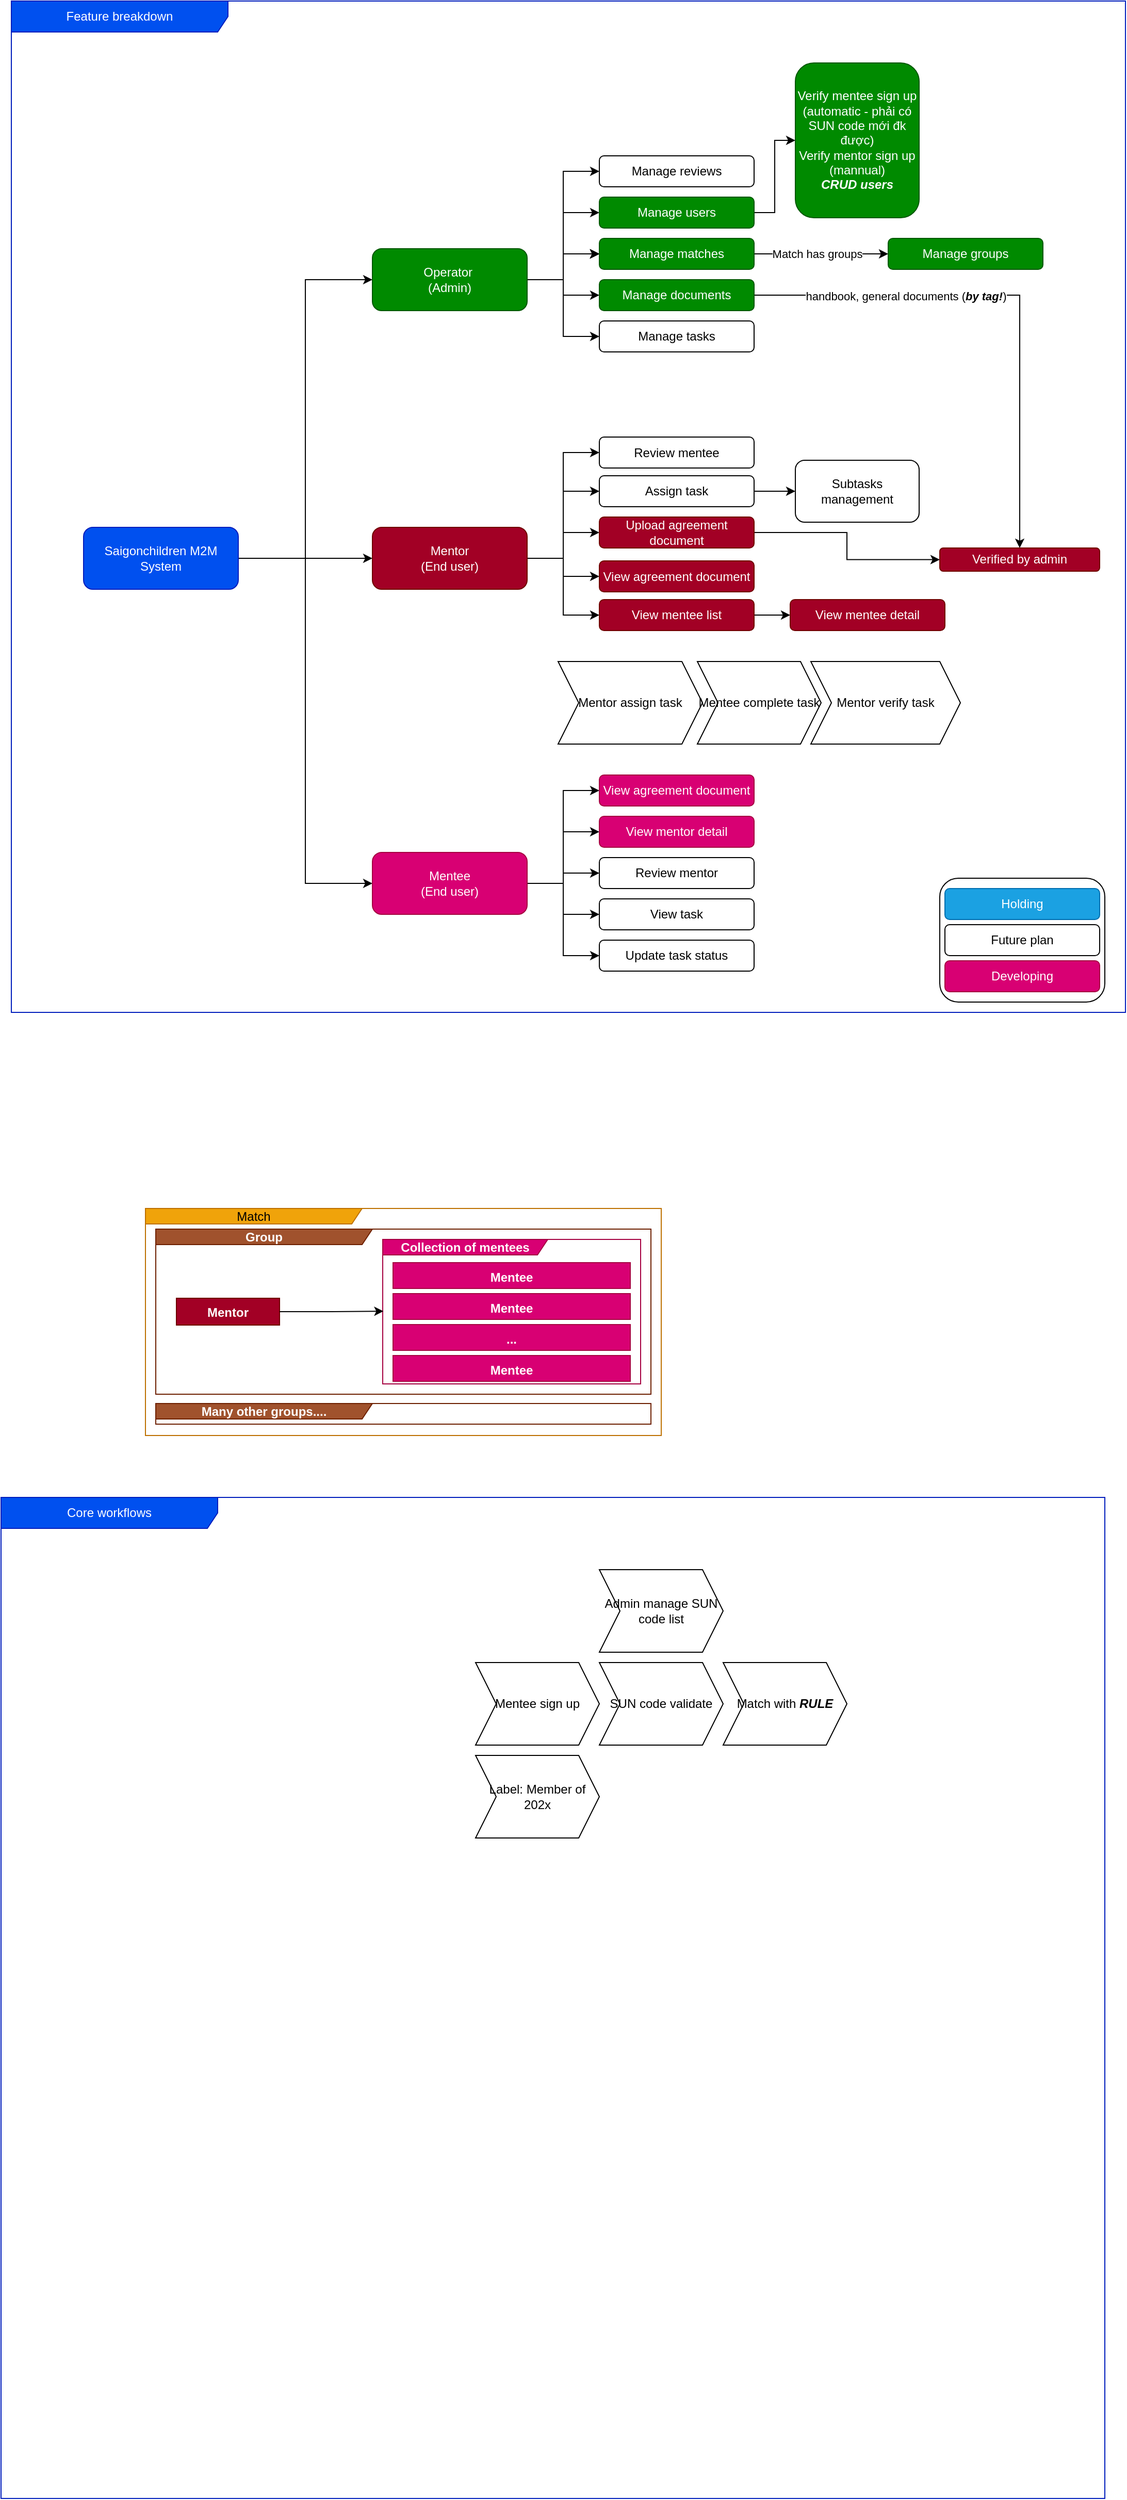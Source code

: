 <mxfile version="26.0.12">
  <diagram name="Page-1" id="9zVKBY60DjA3LiJ9msCD">
    <mxGraphModel dx="2128" dy="1948" grid="1" gridSize="10" guides="1" tooltips="1" connect="1" arrows="1" fold="1" page="1" pageScale="1" pageWidth="827" pageHeight="1169" math="0" shadow="0">
      <root>
        <mxCell id="0" />
        <mxCell id="1" parent="0" />
        <mxCell id="8xedd0uy6txZsNd1IDv_-13" value="" style="rounded=1;whiteSpace=wrap;html=1;" vertex="1" parent="1">
          <mxGeometry x="760" y="640" width="160" height="120" as="geometry" />
        </mxCell>
        <mxCell id="8znH28T3EN4sUPZHB0bJ-5" style="edgeStyle=orthogonalEdgeStyle;rounded=0;orthogonalLoop=1;jettySize=auto;html=1;entryX=0;entryY=0.5;entryDx=0;entryDy=0;" parent="1" source="8znH28T3EN4sUPZHB0bJ-1" target="8znH28T3EN4sUPZHB0bJ-2" edge="1">
          <mxGeometry relative="1" as="geometry" />
        </mxCell>
        <mxCell id="8znH28T3EN4sUPZHB0bJ-32" style="edgeStyle=orthogonalEdgeStyle;rounded=0;orthogonalLoop=1;jettySize=auto;html=1;entryX=0;entryY=0.5;entryDx=0;entryDy=0;" parent="1" source="8znH28T3EN4sUPZHB0bJ-1" target="8znH28T3EN4sUPZHB0bJ-30" edge="1">
          <mxGeometry relative="1" as="geometry" />
        </mxCell>
        <mxCell id="8znH28T3EN4sUPZHB0bJ-60" style="edgeStyle=orthogonalEdgeStyle;rounded=0;orthogonalLoop=1;jettySize=auto;html=1;entryX=0;entryY=0.5;entryDx=0;entryDy=0;" parent="1" source="8znH28T3EN4sUPZHB0bJ-1" target="8znH28T3EN4sUPZHB0bJ-31" edge="1">
          <mxGeometry relative="1" as="geometry" />
        </mxCell>
        <mxCell id="8znH28T3EN4sUPZHB0bJ-1" value="Saigonchildren M2M&lt;div&gt;System&lt;/div&gt;" style="rounded=1;whiteSpace=wrap;html=1;fillColor=#0050ef;fontColor=#ffffff;strokeColor=#001DBC;" parent="1" vertex="1">
          <mxGeometry x="-70" y="300" width="150" height="60" as="geometry" />
        </mxCell>
        <mxCell id="8znH28T3EN4sUPZHB0bJ-24" style="edgeStyle=orthogonalEdgeStyle;rounded=0;orthogonalLoop=1;jettySize=auto;html=1;entryX=0;entryY=0.5;entryDx=0;entryDy=0;" parent="1" source="8znH28T3EN4sUPZHB0bJ-2" target="8znH28T3EN4sUPZHB0bJ-14" edge="1">
          <mxGeometry relative="1" as="geometry" />
        </mxCell>
        <mxCell id="8znH28T3EN4sUPZHB0bJ-27" style="edgeStyle=orthogonalEdgeStyle;rounded=0;orthogonalLoop=1;jettySize=auto;html=1;entryX=0;entryY=0.5;entryDx=0;entryDy=0;" parent="1" source="8znH28T3EN4sUPZHB0bJ-2" target="8znH28T3EN4sUPZHB0bJ-26" edge="1">
          <mxGeometry relative="1" as="geometry">
            <mxPoint x="420" y="150" as="targetPoint" />
          </mxGeometry>
        </mxCell>
        <mxCell id="8znH28T3EN4sUPZHB0bJ-29" style="edgeStyle=orthogonalEdgeStyle;rounded=0;orthogonalLoop=1;jettySize=auto;html=1;entryX=0;entryY=0.5;entryDx=0;entryDy=0;" parent="1" source="8znH28T3EN4sUPZHB0bJ-2" target="8znH28T3EN4sUPZHB0bJ-28" edge="1">
          <mxGeometry relative="1" as="geometry" />
        </mxCell>
        <mxCell id="8znH28T3EN4sUPZHB0bJ-66" value="" style="edgeStyle=orthogonalEdgeStyle;rounded=0;orthogonalLoop=1;jettySize=auto;html=1;" parent="1" source="8znH28T3EN4sUPZHB0bJ-2" target="8znH28T3EN4sUPZHB0bJ-26" edge="1">
          <mxGeometry relative="1" as="geometry" />
        </mxCell>
        <mxCell id="8znH28T3EN4sUPZHB0bJ-67" value="" style="edgeStyle=orthogonalEdgeStyle;rounded=0;orthogonalLoop=1;jettySize=auto;html=1;" parent="1" source="8znH28T3EN4sUPZHB0bJ-2" target="8znH28T3EN4sUPZHB0bJ-26" edge="1">
          <mxGeometry relative="1" as="geometry" />
        </mxCell>
        <mxCell id="8znH28T3EN4sUPZHB0bJ-68" value="" style="edgeStyle=orthogonalEdgeStyle;rounded=0;orthogonalLoop=1;jettySize=auto;html=1;" parent="1" source="8znH28T3EN4sUPZHB0bJ-2" target="8znH28T3EN4sUPZHB0bJ-26" edge="1">
          <mxGeometry relative="1" as="geometry" />
        </mxCell>
        <mxCell id="8znH28T3EN4sUPZHB0bJ-69" value="" style="edgeStyle=orthogonalEdgeStyle;rounded=0;orthogonalLoop=1;jettySize=auto;html=1;" parent="1" source="8znH28T3EN4sUPZHB0bJ-2" target="8znH28T3EN4sUPZHB0bJ-26" edge="1">
          <mxGeometry relative="1" as="geometry" />
        </mxCell>
        <mxCell id="8znH28T3EN4sUPZHB0bJ-77" style="edgeStyle=orthogonalEdgeStyle;rounded=0;orthogonalLoop=1;jettySize=auto;html=1;entryX=0;entryY=0.5;entryDx=0;entryDy=0;" parent="1" source="8znH28T3EN4sUPZHB0bJ-2" target="8znH28T3EN4sUPZHB0bJ-76" edge="1">
          <mxGeometry relative="1" as="geometry" />
        </mxCell>
        <mxCell id="8znH28T3EN4sUPZHB0bJ-90" style="edgeStyle=orthogonalEdgeStyle;rounded=0;orthogonalLoop=1;jettySize=auto;html=1;entryX=0;entryY=0.5;entryDx=0;entryDy=0;" parent="1" source="8znH28T3EN4sUPZHB0bJ-2" target="8znH28T3EN4sUPZHB0bJ-89" edge="1">
          <mxGeometry relative="1" as="geometry" />
        </mxCell>
        <mxCell id="8znH28T3EN4sUPZHB0bJ-2" value="Operator&amp;nbsp;&lt;div&gt;(Admin)&lt;/div&gt;" style="rounded=1;whiteSpace=wrap;html=1;fillColor=#008a00;fontColor=#ffffff;strokeColor=#005700;" parent="1" vertex="1">
          <mxGeometry x="210" y="30" width="150" height="60" as="geometry" />
        </mxCell>
        <mxCell id="8xedd0uy6txZsNd1IDv_-25" value="" style="edgeStyle=orthogonalEdgeStyle;rounded=0;orthogonalLoop=1;jettySize=auto;html=1;" edge="1" parent="1" source="8znH28T3EN4sUPZHB0bJ-14" target="8xedd0uy6txZsNd1IDv_-24">
          <mxGeometry relative="1" as="geometry" />
        </mxCell>
        <mxCell id="8znH28T3EN4sUPZHB0bJ-14" value="Manage users" style="rounded=1;whiteSpace=wrap;html=1;fillColor=#008a00;fontColor=#ffffff;strokeColor=#005700;" parent="1" vertex="1">
          <mxGeometry x="430" y="-20" width="150" height="30" as="geometry" />
        </mxCell>
        <mxCell id="8znH28T3EN4sUPZHB0bJ-42" value="" style="edgeStyle=orthogonalEdgeStyle;rounded=0;orthogonalLoop=1;jettySize=auto;html=1;" parent="1" source="8znH28T3EN4sUPZHB0bJ-26" target="8znH28T3EN4sUPZHB0bJ-41" edge="1">
          <mxGeometry relative="1" as="geometry" />
        </mxCell>
        <mxCell id="8znH28T3EN4sUPZHB0bJ-43" value="Match has groups" style="edgeLabel;html=1;align=center;verticalAlign=middle;resizable=0;points=[];" parent="8znH28T3EN4sUPZHB0bJ-42" vertex="1" connectable="0">
          <mxGeometry x="-0.224" y="1" relative="1" as="geometry">
            <mxPoint x="10" y="1" as="offset" />
          </mxGeometry>
        </mxCell>
        <mxCell id="8znH28T3EN4sUPZHB0bJ-26" value="Manage matches" style="rounded=1;whiteSpace=wrap;html=1;fillColor=#008a00;fontColor=#ffffff;strokeColor=#005700;" parent="1" vertex="1">
          <mxGeometry x="430" y="20" width="150" height="30" as="geometry" />
        </mxCell>
        <mxCell id="8xedd0uy6txZsNd1IDv_-3" style="edgeStyle=orthogonalEdgeStyle;rounded=0;orthogonalLoop=1;jettySize=auto;html=1;" edge="1" parent="1" source="8znH28T3EN4sUPZHB0bJ-28" target="8xedd0uy6txZsNd1IDv_-1">
          <mxGeometry relative="1" as="geometry" />
        </mxCell>
        <mxCell id="8xedd0uy6txZsNd1IDv_-39" value="handbook, general documents (&lt;b&gt;&lt;i&gt;by tag!&lt;/i&gt;&lt;/b&gt;)" style="edgeLabel;html=1;align=center;verticalAlign=middle;resizable=0;points=[];" vertex="1" connectable="0" parent="8xedd0uy6txZsNd1IDv_-3">
          <mxGeometry x="-0.415" y="-1" relative="1" as="geometry">
            <mxPoint as="offset" />
          </mxGeometry>
        </mxCell>
        <mxCell id="8znH28T3EN4sUPZHB0bJ-28" value="Manage&amp;nbsp;&lt;span style=&quot;background-color: transparent; color: light-dark(rgb(255, 255, 255), rgb(18, 18, 18));&quot;&gt;documents&lt;/span&gt;" style="rounded=1;whiteSpace=wrap;html=1;fillColor=#008a00;fontColor=#ffffff;strokeColor=#005700;" parent="1" vertex="1">
          <mxGeometry x="430" y="60" width="150" height="30" as="geometry" />
        </mxCell>
        <mxCell id="8znH28T3EN4sUPZHB0bJ-35" value="" style="edgeStyle=orthogonalEdgeStyle;rounded=0;orthogonalLoop=1;jettySize=auto;html=1;entryX=0;entryY=0.5;entryDx=0;entryDy=0;" parent="1" source="8znH28T3EN4sUPZHB0bJ-30" target="8znH28T3EN4sUPZHB0bJ-36" edge="1">
          <mxGeometry relative="1" as="geometry">
            <mxPoint x="440" y="320.029" as="targetPoint" />
          </mxGeometry>
        </mxCell>
        <mxCell id="8znH28T3EN4sUPZHB0bJ-65" style="edgeStyle=orthogonalEdgeStyle;rounded=0;orthogonalLoop=1;jettySize=auto;html=1;entryX=0;entryY=0.5;entryDx=0;entryDy=0;" parent="1" source="8znH28T3EN4sUPZHB0bJ-30" target="8znH28T3EN4sUPZHB0bJ-62" edge="1">
          <mxGeometry relative="1" as="geometry" />
        </mxCell>
        <mxCell id="8znH28T3EN4sUPZHB0bJ-75" style="edgeStyle=orthogonalEdgeStyle;rounded=0;orthogonalLoop=1;jettySize=auto;html=1;entryX=0;entryY=0.5;entryDx=0;entryDy=0;" parent="1" source="8znH28T3EN4sUPZHB0bJ-30" target="8znH28T3EN4sUPZHB0bJ-74" edge="1">
          <mxGeometry relative="1" as="geometry" />
        </mxCell>
        <mxCell id="8znH28T3EN4sUPZHB0bJ-84" value="" style="edgeStyle=orthogonalEdgeStyle;rounded=0;orthogonalLoop=1;jettySize=auto;html=1;entryX=0;entryY=0.5;entryDx=0;entryDy=0;" parent="1" source="8znH28T3EN4sUPZHB0bJ-30" target="8znH28T3EN4sUPZHB0bJ-37" edge="1">
          <mxGeometry relative="1" as="geometry" />
        </mxCell>
        <mxCell id="8znH28T3EN4sUPZHB0bJ-86" style="edgeStyle=orthogonalEdgeStyle;rounded=0;orthogonalLoop=1;jettySize=auto;html=1;entryX=0;entryY=0.5;entryDx=0;entryDy=0;" parent="1" source="8znH28T3EN4sUPZHB0bJ-30" target="8znH28T3EN4sUPZHB0bJ-85" edge="1">
          <mxGeometry relative="1" as="geometry" />
        </mxCell>
        <mxCell id="8znH28T3EN4sUPZHB0bJ-30" value="Mentor&lt;br&gt;(End user)" style="rounded=1;whiteSpace=wrap;html=1;fillColor=#a20025;fontColor=#ffffff;strokeColor=#6F0000;" parent="1" vertex="1">
          <mxGeometry x="210" y="300" width="150" height="60" as="geometry" />
        </mxCell>
        <mxCell id="8znH28T3EN4sUPZHB0bJ-59" style="edgeStyle=orthogonalEdgeStyle;rounded=0;orthogonalLoop=1;jettySize=auto;html=1;entryX=0;entryY=0.5;entryDx=0;entryDy=0;" parent="1" source="8znH28T3EN4sUPZHB0bJ-31" target="8znH28T3EN4sUPZHB0bJ-56" edge="1">
          <mxGeometry relative="1" as="geometry" />
        </mxCell>
        <mxCell id="8znH28T3EN4sUPZHB0bJ-80" style="edgeStyle=orthogonalEdgeStyle;rounded=0;orthogonalLoop=1;jettySize=auto;html=1;entryX=0;entryY=0.5;entryDx=0;entryDy=0;" parent="1" source="8znH28T3EN4sUPZHB0bJ-31" target="8znH28T3EN4sUPZHB0bJ-79" edge="1">
          <mxGeometry relative="1" as="geometry" />
        </mxCell>
        <mxCell id="8znH28T3EN4sUPZHB0bJ-82" style="edgeStyle=orthogonalEdgeStyle;rounded=0;orthogonalLoop=1;jettySize=auto;html=1;entryX=0;entryY=0.5;entryDx=0;entryDy=0;" parent="1" source="8znH28T3EN4sUPZHB0bJ-31" target="8znH28T3EN4sUPZHB0bJ-81" edge="1">
          <mxGeometry relative="1" as="geometry" />
        </mxCell>
        <mxCell id="8znH28T3EN4sUPZHB0bJ-88" style="edgeStyle=orthogonalEdgeStyle;rounded=0;orthogonalLoop=1;jettySize=auto;html=1;entryX=0;entryY=0.5;entryDx=0;entryDy=0;" parent="1" source="8znH28T3EN4sUPZHB0bJ-31" target="8znH28T3EN4sUPZHB0bJ-87" edge="1">
          <mxGeometry relative="1" as="geometry" />
        </mxCell>
        <mxCell id="8xedd0uy6txZsNd1IDv_-8" style="edgeStyle=orthogonalEdgeStyle;rounded=0;orthogonalLoop=1;jettySize=auto;html=1;entryX=0;entryY=0.5;entryDx=0;entryDy=0;" edge="1" parent="1" source="8znH28T3EN4sUPZHB0bJ-31" target="8znH28T3EN4sUPZHB0bJ-54">
          <mxGeometry relative="1" as="geometry" />
        </mxCell>
        <mxCell id="8znH28T3EN4sUPZHB0bJ-31" value="Mentee&lt;br&gt;(End user)" style="rounded=1;whiteSpace=wrap;html=1;fillColor=#d80073;fontColor=#ffffff;strokeColor=#A50040;" parent="1" vertex="1">
          <mxGeometry x="210" y="615" width="150" height="60" as="geometry" />
        </mxCell>
        <mxCell id="8znH28T3EN4sUPZHB0bJ-36" value="View agreement document" style="rounded=1;whiteSpace=wrap;html=1;fillColor=#a20025;fontColor=#ffffff;strokeColor=#6F0000;" parent="1" vertex="1">
          <mxGeometry x="430" y="332.5" width="150" height="30" as="geometry" />
        </mxCell>
        <mxCell id="8xedd0uy6txZsNd1IDv_-9" style="edgeStyle=orthogonalEdgeStyle;rounded=0;orthogonalLoop=1;jettySize=auto;html=1;entryX=0;entryY=0.5;entryDx=0;entryDy=0;" edge="1" parent="1" source="8znH28T3EN4sUPZHB0bJ-37" target="8znH28T3EN4sUPZHB0bJ-45">
          <mxGeometry relative="1" as="geometry" />
        </mxCell>
        <mxCell id="8znH28T3EN4sUPZHB0bJ-37" value="View mentee list" style="rounded=1;whiteSpace=wrap;html=1;fillColor=#a20025;fontColor=#ffffff;strokeColor=#6F0000;" parent="1" vertex="1">
          <mxGeometry x="430" y="370" width="150" height="30" as="geometry" />
        </mxCell>
        <mxCell id="8znH28T3EN4sUPZHB0bJ-41" value="Manage groups" style="rounded=1;whiteSpace=wrap;html=1;fillColor=#008a00;fontColor=#ffffff;strokeColor=#005700;" parent="1" vertex="1">
          <mxGeometry x="710" y="20" width="150" height="30" as="geometry" />
        </mxCell>
        <mxCell id="8znH28T3EN4sUPZHB0bJ-45" value="View mentee detail" style="rounded=1;whiteSpace=wrap;html=1;fillColor=#a20025;fontColor=#ffffff;strokeColor=#6F0000;" parent="1" vertex="1">
          <mxGeometry x="615" y="370" width="150" height="30" as="geometry" />
        </mxCell>
        <mxCell id="8znH28T3EN4sUPZHB0bJ-54" value="View agreement document" style="rounded=1;whiteSpace=wrap;html=1;fillColor=#d80073;fontColor=#ffffff;strokeColor=#A50040;" parent="1" vertex="1">
          <mxGeometry x="430" y="540" width="150" height="30" as="geometry" />
        </mxCell>
        <mxCell id="8znH28T3EN4sUPZHB0bJ-56" value="View mentor detail" style="rounded=1;whiteSpace=wrap;html=1;fillColor=#d80073;fontColor=#ffffff;strokeColor=#A50040;" parent="1" vertex="1">
          <mxGeometry x="430" y="580" width="150" height="30" as="geometry" />
        </mxCell>
        <mxCell id="8xedd0uy6txZsNd1IDv_-2" value="" style="edgeStyle=orthogonalEdgeStyle;rounded=0;orthogonalLoop=1;jettySize=auto;html=1;" edge="1" parent="1" source="8znH28T3EN4sUPZHB0bJ-62" target="8xedd0uy6txZsNd1IDv_-1">
          <mxGeometry relative="1" as="geometry" />
        </mxCell>
        <mxCell id="8znH28T3EN4sUPZHB0bJ-62" value="Upload agreement document" style="rounded=1;whiteSpace=wrap;html=1;fillColor=#a20025;fontColor=#ffffff;strokeColor=#6F0000;" parent="1" vertex="1">
          <mxGeometry x="430" y="290" width="150" height="30" as="geometry" />
        </mxCell>
        <mxCell id="8xedd0uy6txZsNd1IDv_-16" value="" style="edgeStyle=orthogonalEdgeStyle;rounded=0;orthogonalLoop=1;jettySize=auto;html=1;" edge="1" parent="1" source="8znH28T3EN4sUPZHB0bJ-74" target="8xedd0uy6txZsNd1IDv_-15">
          <mxGeometry relative="1" as="geometry" />
        </mxCell>
        <mxCell id="8znH28T3EN4sUPZHB0bJ-74" value="Assign task" style="rounded=1;whiteSpace=wrap;html=1;" parent="1" vertex="1">
          <mxGeometry x="430" y="250" width="150" height="30" as="geometry" />
        </mxCell>
        <mxCell id="8znH28T3EN4sUPZHB0bJ-76" value="Manage tasks" style="rounded=1;whiteSpace=wrap;html=1;" parent="1" vertex="1">
          <mxGeometry x="430" y="100" width="150" height="30" as="geometry" />
        </mxCell>
        <mxCell id="8znH28T3EN4sUPZHB0bJ-79" value="View task" style="rounded=1;whiteSpace=wrap;html=1;" parent="1" vertex="1">
          <mxGeometry x="430" y="660" width="150" height="30" as="geometry" />
        </mxCell>
        <mxCell id="8znH28T3EN4sUPZHB0bJ-81" value="Update task status" style="rounded=1;whiteSpace=wrap;html=1;" parent="1" vertex="1">
          <mxGeometry x="430" y="700" width="150" height="30" as="geometry" />
        </mxCell>
        <mxCell id="8znH28T3EN4sUPZHB0bJ-85" value="Review mentee" style="rounded=1;whiteSpace=wrap;html=1;" parent="1" vertex="1">
          <mxGeometry x="430" y="212.5" width="150" height="30" as="geometry" />
        </mxCell>
        <mxCell id="8znH28T3EN4sUPZHB0bJ-87" value="Review mentor" style="rounded=1;whiteSpace=wrap;html=1;" parent="1" vertex="1">
          <mxGeometry x="430" y="620" width="150" height="30" as="geometry" />
        </mxCell>
        <mxCell id="8znH28T3EN4sUPZHB0bJ-89" value="Manage reviews" style="rounded=1;whiteSpace=wrap;html=1;" parent="1" vertex="1">
          <mxGeometry x="430" y="-60" width="150" height="30" as="geometry" />
        </mxCell>
        <mxCell id="8znH28T3EN4sUPZHB0bJ-93" value="Feature breakdown" style="shape=umlFrame;whiteSpace=wrap;html=1;pointerEvents=0;width=210;height=30;fillColor=#0050ef;fontColor=#ffffff;strokeColor=#001DBC;" parent="1" vertex="1">
          <mxGeometry x="-140" y="-210" width="1080" height="980" as="geometry" />
        </mxCell>
        <mxCell id="8znH28T3EN4sUPZHB0bJ-114" value="Match" style="shape=umlFrame;whiteSpace=wrap;html=1;pointerEvents=0;width=210;height=15;fillColor=#f0a30a;fontColor=#000000;strokeColor=#BD7000;" parent="1" vertex="1">
          <mxGeometry x="-10" y="960" width="500" height="220" as="geometry" />
        </mxCell>
        <mxCell id="8znH28T3EN4sUPZHB0bJ-118" value="Mentor" style="text;strokeColor=#6F0000;fillColor=#a20025;align=center;verticalAlign=top;spacingLeft=4;spacingRight=4;overflow=hidden;rotatable=0;points=[[0,0.5],[1,0.5]];portConstraint=eastwest;whiteSpace=wrap;html=1;fontColor=#ffffff;fontStyle=1" parent="1" vertex="1">
          <mxGeometry x="20" y="1047" width="100" height="26" as="geometry" />
        </mxCell>
        <mxCell id="8znH28T3EN4sUPZHB0bJ-128" value="Collection of mentees" style="shape=umlFrame;whiteSpace=wrap;html=1;pointerEvents=0;width=160;height=15;fillColor=#d80073;fontColor=#ffffff;strokeColor=#A50040;fontStyle=1" parent="1" vertex="1">
          <mxGeometry x="220" y="990" width="250" height="140" as="geometry" />
        </mxCell>
        <mxCell id="8znH28T3EN4sUPZHB0bJ-135" value="" style="group;fontStyle=1" parent="1" vertex="1" connectable="0">
          <mxGeometry x="230" y="1012.5" width="230" height="115" as="geometry" />
        </mxCell>
        <mxCell id="8znH28T3EN4sUPZHB0bJ-130" value="Mentee" style="text;strokeColor=#A50040;fillColor=#d80073;align=center;verticalAlign=top;spacingLeft=4;spacingRight=4;overflow=hidden;rotatable=0;points=[[0,0.5],[1,0.5]];portConstraint=eastwest;whiteSpace=wrap;html=1;fontColor=#ffffff;fontStyle=1" parent="8znH28T3EN4sUPZHB0bJ-135" vertex="1">
          <mxGeometry width="230" height="25" as="geometry" />
        </mxCell>
        <mxCell id="8znH28T3EN4sUPZHB0bJ-132" value="..." style="text;strokeColor=#A50040;fillColor=#d80073;align=center;verticalAlign=top;spacingLeft=4;spacingRight=4;overflow=hidden;rotatable=0;points=[[0,0.5],[1,0.5]];portConstraint=eastwest;whiteSpace=wrap;html=1;fontColor=#ffffff;fontStyle=1" parent="8znH28T3EN4sUPZHB0bJ-135" vertex="1">
          <mxGeometry y="60" width="230" height="25" as="geometry" />
        </mxCell>
        <mxCell id="8znH28T3EN4sUPZHB0bJ-133" value="Mentee" style="text;strokeColor=#A50040;fillColor=#d80073;align=center;verticalAlign=top;spacingLeft=4;spacingRight=4;overflow=hidden;rotatable=0;points=[[0,0.5],[1,0.5]];portConstraint=eastwest;whiteSpace=wrap;html=1;fontColor=#ffffff;fontStyle=1" parent="8znH28T3EN4sUPZHB0bJ-135" vertex="1">
          <mxGeometry y="30" width="230" height="25" as="geometry" />
        </mxCell>
        <mxCell id="8znH28T3EN4sUPZHB0bJ-134" value="Mentee" style="text;strokeColor=#A50040;fillColor=#d80073;align=center;verticalAlign=top;spacingLeft=4;spacingRight=4;overflow=hidden;rotatable=0;points=[[0,0.5],[1,0.5]];portConstraint=eastwest;whiteSpace=wrap;html=1;fontColor=#ffffff;fontStyle=1" parent="8znH28T3EN4sUPZHB0bJ-135" vertex="1">
          <mxGeometry y="90" width="230" height="25" as="geometry" />
        </mxCell>
        <mxCell id="8znH28T3EN4sUPZHB0bJ-139" style="edgeStyle=orthogonalEdgeStyle;rounded=0;orthogonalLoop=1;jettySize=auto;html=1;entryX=0.003;entryY=0.497;entryDx=0;entryDy=0;entryPerimeter=0;fontStyle=1" parent="1" source="8znH28T3EN4sUPZHB0bJ-118" target="8znH28T3EN4sUPZHB0bJ-128" edge="1">
          <mxGeometry relative="1" as="geometry" />
        </mxCell>
        <mxCell id="8znH28T3EN4sUPZHB0bJ-141" value="Group" style="shape=umlFrame;whiteSpace=wrap;html=1;pointerEvents=0;width=210;height=15;fillColor=#a0522d;fontColor=#ffffff;strokeColor=#6D1F00;fontStyle=1" parent="1" vertex="1">
          <mxGeometry y="980" width="480" height="160" as="geometry" />
        </mxCell>
        <mxCell id="8znH28T3EN4sUPZHB0bJ-143" value="Many other groups...." style="shape=umlFrame;whiteSpace=wrap;html=1;pointerEvents=0;width=210;height=15;fillColor=#a0522d;fontColor=#ffffff;strokeColor=#6D1F00;fontStyle=1" parent="1" vertex="1">
          <mxGeometry y="1149" width="480" height="20" as="geometry" />
        </mxCell>
        <mxCell id="95qLPdirkcVenrKnkuxv-2" value="Core workflows" style="shape=umlFrame;whiteSpace=wrap;html=1;pointerEvents=0;width=210;height=30;fillColor=#0050ef;fontColor=#ffffff;strokeColor=#001DBC;" parent="1" vertex="1">
          <mxGeometry x="-150" y="1240" width="1070" height="970" as="geometry" />
        </mxCell>
        <mxCell id="8xedd0uy6txZsNd1IDv_-1" value="Verified by admin" style="whiteSpace=wrap;html=1;fillColor=#a20025;strokeColor=#6F0000;fontColor=#ffffff;rounded=1;" vertex="1" parent="1">
          <mxGeometry x="760" y="320" width="155" height="22.5" as="geometry" />
        </mxCell>
        <mxCell id="8xedd0uy6txZsNd1IDv_-11" value="Future plan" style="rounded=1;whiteSpace=wrap;html=1;" vertex="1" parent="1">
          <mxGeometry x="765" y="685" width="150" height="30" as="geometry" />
        </mxCell>
        <mxCell id="8xedd0uy6txZsNd1IDv_-12" value="Developing" style="rounded=1;whiteSpace=wrap;html=1;fillColor=#d80073;fontColor=#ffffff;strokeColor=#A50040;" vertex="1" parent="1">
          <mxGeometry x="765" y="720" width="150" height="30" as="geometry" />
        </mxCell>
        <mxCell id="8xedd0uy6txZsNd1IDv_-15" value="Subtasks management" style="whiteSpace=wrap;html=1;rounded=1;" vertex="1" parent="1">
          <mxGeometry x="620" y="235" width="120" height="60" as="geometry" />
        </mxCell>
        <mxCell id="8xedd0uy6txZsNd1IDv_-17" value="Mentor assign task" style="shape=step;perimeter=stepPerimeter;whiteSpace=wrap;html=1;fixedSize=1;" vertex="1" parent="1">
          <mxGeometry x="390" y="430" width="140" height="80" as="geometry" />
        </mxCell>
        <mxCell id="8xedd0uy6txZsNd1IDv_-18" value="Mentee complete task" style="shape=step;perimeter=stepPerimeter;whiteSpace=wrap;html=1;fixedSize=1;" vertex="1" parent="1">
          <mxGeometry x="525" y="430" width="120" height="80" as="geometry" />
        </mxCell>
        <mxCell id="8xedd0uy6txZsNd1IDv_-19" value="Mentor verify task" style="shape=step;perimeter=stepPerimeter;whiteSpace=wrap;html=1;fixedSize=1;" vertex="1" parent="1">
          <mxGeometry x="635" y="430" width="145" height="80" as="geometry" />
        </mxCell>
        <mxCell id="8xedd0uy6txZsNd1IDv_-23" value="Holding" style="rounded=1;whiteSpace=wrap;html=1;fillColor=#1ba1e2;fontColor=#ffffff;strokeColor=#006EAF;" vertex="1" parent="1">
          <mxGeometry x="765" y="650" width="150" height="30" as="geometry" />
        </mxCell>
        <mxCell id="8xedd0uy6txZsNd1IDv_-24" value="Verify mentee sign up (automatic - phải có SUN code mới đk được)&lt;div&gt;Verify mentor sign up (mannual)&lt;br&gt;&lt;b&gt;&lt;i&gt;CRUD users&lt;/i&gt;&lt;/b&gt;&lt;/div&gt;" style="whiteSpace=wrap;html=1;fillColor=#008a00;strokeColor=#005700;fontColor=#ffffff;rounded=1;" vertex="1" parent="1">
          <mxGeometry x="620" y="-150" width="120" height="150" as="geometry" />
        </mxCell>
        <mxCell id="8xedd0uy6txZsNd1IDv_-26" value="Mentee sign up" style="shape=step;perimeter=stepPerimeter;whiteSpace=wrap;html=1;fixedSize=1;" vertex="1" parent="1">
          <mxGeometry x="310" y="1400" width="120" height="80" as="geometry" />
        </mxCell>
        <mxCell id="8xedd0uy6txZsNd1IDv_-29" value="SUN code validate" style="shape=step;perimeter=stepPerimeter;whiteSpace=wrap;html=1;fixedSize=1;" vertex="1" parent="1">
          <mxGeometry x="430" y="1400" width="120" height="80" as="geometry" />
        </mxCell>
        <mxCell id="8xedd0uy6txZsNd1IDv_-30" value="Admin manage SUN code list" style="shape=step;perimeter=stepPerimeter;whiteSpace=wrap;html=1;fixedSize=1;" vertex="1" parent="1">
          <mxGeometry x="430" y="1310" width="120" height="80" as="geometry" />
        </mxCell>
        <mxCell id="8xedd0uy6txZsNd1IDv_-31" value="Match with &lt;b&gt;&lt;i&gt;RULE&lt;/i&gt;&lt;/b&gt;" style="shape=step;perimeter=stepPerimeter;whiteSpace=wrap;html=1;fixedSize=1;" vertex="1" parent="1">
          <mxGeometry x="550" y="1400" width="120" height="80" as="geometry" />
        </mxCell>
        <mxCell id="8xedd0uy6txZsNd1IDv_-33" value="Label: Member of 202x" style="shape=step;perimeter=stepPerimeter;whiteSpace=wrap;html=1;fixedSize=1;" vertex="1" parent="1">
          <mxGeometry x="310" y="1490" width="120" height="80" as="geometry" />
        </mxCell>
      </root>
    </mxGraphModel>
  </diagram>
</mxfile>
